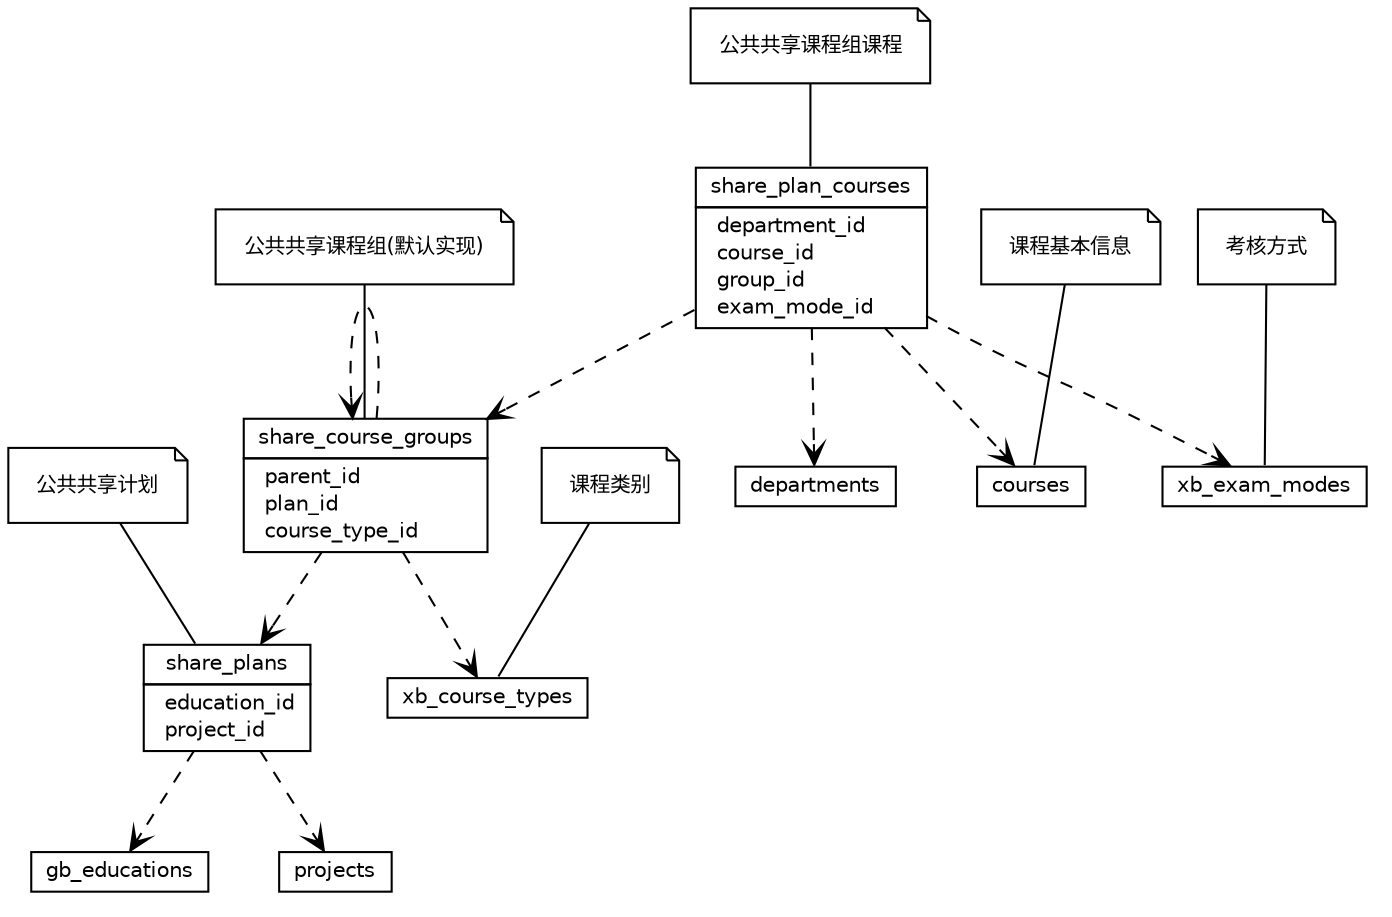 #!/usr/local/bin/dot
#
# Class diagram 
# Generated by UMLGraph version R5_6-24-gf6e263 (http://www.umlgraph.org/)
#

digraph G {
	edge [fontname="Helvetica",fontsize=10,labelfontname="Helvetica",labelfontsize=10];
	node [fontname="Helvetica",fontsize=10,shape=plaintext];
	nodesep=0.25;
	ranksep=0.5;
	// share_plans
	c18 [label=<<table title="share_plans" border="0" cellborder="1" cellspacing="0" cellpadding="2" port="p">
		<tr><td><table border="0" cellspacing="0" cellpadding="1">
<tr><td align="center" balign="center"> share_plans </td></tr>
		</table></td></tr>
		<tr><td><table border="0" cellspacing="0" cellpadding="1">
<tr><td align="left" balign="left">  education_id </td></tr>
<tr><td align="left" balign="left">  project_id </td></tr>
		</table></td></tr>
		</table>>, URL="null", fontname="Helvetica", fontcolor="black", fontsize=10.0];
	// Note annotation
	n0cc18 [label=<<table title="share_plans" border="0" cellborder="0" cellspacing="0" cellpadding="2" port="p">
		<tr><td><table border="0" cellspacing="0" cellpadding="1">
<tr><td align="left" balign="left"> 公共共享计划 </td></tr>
		</table></td></tr>
		</table>>, fontname="Helvetica", fontcolor="black", fontsize=10.0, shape=note];
	n0cc18 -> c18:p[arrowhead=none];
	// share_plan_courses
	c19 [label=<<table title="share_plan_courses" border="0" cellborder="1" cellspacing="0" cellpadding="2" port="p">
		<tr><td><table border="0" cellspacing="0" cellpadding="1">
<tr><td align="center" balign="center"> share_plan_courses </td></tr>
		</table></td></tr>
		<tr><td><table border="0" cellspacing="0" cellpadding="1">
<tr><td align="left" balign="left">  department_id </td></tr>
<tr><td align="left" balign="left">  course_id </td></tr>
<tr><td align="left" balign="left">  group_id </td></tr>
<tr><td align="left" balign="left">  exam_mode_id </td></tr>
		</table></td></tr>
		</table>>, URL="null", fontname="Helvetica", fontcolor="black", fontsize=10.0];
	// Note annotation
	n0cc19 [label=<<table title="share_plan_courses" border="0" cellborder="0" cellspacing="0" cellpadding="2" port="p">
		<tr><td><table border="0" cellspacing="0" cellpadding="1">
<tr><td align="left" balign="left"> 公共共享课程组课程 </td></tr>
		</table></td></tr>
		</table>>, fontname="Helvetica", fontcolor="black", fontsize=10.0, shape=note];
	n0cc19 -> c19:p[arrowhead=none];
	// share_course_groups
	c20 [label=<<table title="share_course_groups" border="0" cellborder="1" cellspacing="0" cellpadding="2" port="p">
		<tr><td><table border="0" cellspacing="0" cellpadding="1">
<tr><td align="center" balign="center"> share_course_groups </td></tr>
		</table></td></tr>
		<tr><td><table border="0" cellspacing="0" cellpadding="1">
<tr><td align="left" balign="left">  parent_id </td></tr>
<tr><td align="left" balign="left">  plan_id </td></tr>
<tr><td align="left" balign="left">  course_type_id </td></tr>
		</table></td></tr>
		</table>>, URL="null", fontname="Helvetica", fontcolor="black", fontsize=10.0];
	// Note annotation
	n0cc20 [label=<<table title="share_course_groups" border="0" cellborder="0" cellspacing="0" cellpadding="2" port="p">
		<tr><td><table border="0" cellspacing="0" cellpadding="1">
<tr><td align="left" balign="left"> 公共共享课程组(默认实现) </td></tr>
		</table></td></tr>
		</table>>, fontname="Helvetica", fontcolor="black", fontsize=10.0, shape=note];
	n0cc20 -> c20:p[arrowhead=none];
	// gb_educations
	c21 [label=<<table title="gb_educations" border="0" cellborder="1" cellspacing="0" cellpadding="2" port="p">
		<tr><td><table border="0" cellspacing="0" cellpadding="1">
<tr><td align="center" balign="center"> gb_educations </td></tr>
		</table></td></tr>
		</table>>, URL="null", fontname="Helvetica", fontcolor="black", fontsize=10.0];
	// projects
	c22 [label=<<table title="projects" border="0" cellborder="1" cellspacing="0" cellpadding="2" port="p">
		<tr><td><table border="0" cellspacing="0" cellpadding="1">
<tr><td align="center" balign="center"> projects </td></tr>
		</table></td></tr>
		</table>>, URL="null", fontname="Helvetica", fontcolor="black", fontsize=10.0];
	// departments
	c23 [label=<<table title="departments" border="0" cellborder="1" cellspacing="0" cellpadding="2" port="p">
		<tr><td><table border="0" cellspacing="0" cellpadding="1">
<tr><td align="center" balign="center"> departments </td></tr>
		</table></td></tr>
		</table>>, URL="null", fontname="Helvetica", fontcolor="black", fontsize=10.0];
	// courses
	c24 [label=<<table title="courses" border="0" cellborder="1" cellspacing="0" cellpadding="2" port="p">
		<tr><td><table border="0" cellspacing="0" cellpadding="1">
<tr><td align="center" balign="center"> courses </td></tr>
		</table></td></tr>
		</table>>, URL="null", fontname="Helvetica", fontcolor="black", fontsize=10.0];
	// Note annotation
	n0cc24 [label=<<table title="courses" border="0" cellborder="0" cellspacing="0" cellpadding="2" port="p">
		<tr><td><table border="0" cellspacing="0" cellpadding="1">
<tr><td align="left" balign="left"> 课程基本信息 </td></tr>
		</table></td></tr>
		</table>>, fontname="Helvetica", fontcolor="black", fontsize=10.0, shape=note];
	n0cc24 -> c24:p[arrowhead=none];
	// xb_exam_modes
	c25 [label=<<table title="xb_exam_modes" border="0" cellborder="1" cellspacing="0" cellpadding="2" port="p">
		<tr><td><table border="0" cellspacing="0" cellpadding="1">
<tr><td align="center" balign="center"> xb_exam_modes </td></tr>
		</table></td></tr>
		</table>>, URL="null", fontname="Helvetica", fontcolor="black", fontsize=10.0];
	// Note annotation
	n0cc25 [label=<<table title="xb_exam_modes" border="0" cellborder="0" cellspacing="0" cellpadding="2" port="p">
		<tr><td><table border="0" cellspacing="0" cellpadding="1">
<tr><td align="left" balign="left"> 考核方式 </td></tr>
		</table></td></tr>
		</table>>, fontname="Helvetica", fontcolor="black", fontsize=10.0, shape=note];
	n0cc25 -> c25:p[arrowhead=none];
	// xb_course_types
	c26 [label=<<table title="xb_course_types" border="0" cellborder="1" cellspacing="0" cellpadding="2" port="p">
		<tr><td><table border="0" cellspacing="0" cellpadding="1">
<tr><td align="center" balign="center"> xb_course_types </td></tr>
		</table></td></tr>
		</table>>, URL="null", fontname="Helvetica", fontcolor="black", fontsize=10.0];
	// Note annotation
	n0cc26 [label=<<table title="xb_course_types" border="0" cellborder="0" cellspacing="0" cellpadding="2" port="p">
		<tr><td><table border="0" cellspacing="0" cellpadding="1">
<tr><td align="left" balign="left"> 课程类别 </td></tr>
		</table></td></tr>
		</table>>, fontname="Helvetica", fontcolor="black", fontsize=10.0, shape=note];
	n0cc26 -> c26:p[arrowhead=none];
	// share_plans DEPEND gb_educations
	c18:p -> c21:p [taillabel="", label="", headlabel="", fontname="Helvetica", fontcolor="black", fontsize=10.0, color="black", arrowhead=open, style=dashed];
	// share_plans DEPEND projects
	c18:p -> c22:p [taillabel="", label="", headlabel="", fontname="Helvetica", fontcolor="black", fontsize=10.0, color="black", arrowhead=open, style=dashed];
	// share_plan_courses DEPEND departments
	c19:p -> c23:p [taillabel="", label="", headlabel="", fontname="Helvetica", fontcolor="black", fontsize=10.0, color="black", arrowhead=open, style=dashed];
	// share_plan_courses DEPEND courses
	c19:p -> c24:p [taillabel="", label="", headlabel="", fontname="Helvetica", fontcolor="black", fontsize=10.0, color="black", arrowhead=open, style=dashed];
	// share_plan_courses DEPEND share_course_groups
	c19:p -> c20:p [taillabel="", label="", headlabel="", fontname="Helvetica", fontcolor="black", fontsize=10.0, color="black", arrowhead=open, style=dashed];
	// share_plan_courses DEPEND xb_exam_modes
	c19:p -> c25:p [taillabel="", label="", headlabel="", fontname="Helvetica", fontcolor="black", fontsize=10.0, color="black", arrowhead=open, style=dashed];
	// share_course_groups DEPEND share_course_groups
	c20:p -> c20:p [taillabel="", label="", headlabel="", fontname="Helvetica", fontcolor="black", fontsize=10.0, color="black", arrowhead=open, style=dashed];
	// share_course_groups DEPEND share_plans
	c20:p -> c18:p [taillabel="", label="", headlabel="", fontname="Helvetica", fontcolor="black", fontsize=10.0, color="black", arrowhead=open, style=dashed];
	// share_course_groups DEPEND xb_course_types
	c20:p -> c26:p [taillabel="", label="", headlabel="", fontname="Helvetica", fontcolor="black", fontsize=10.0, color="black", arrowhead=open, style=dashed];
}

